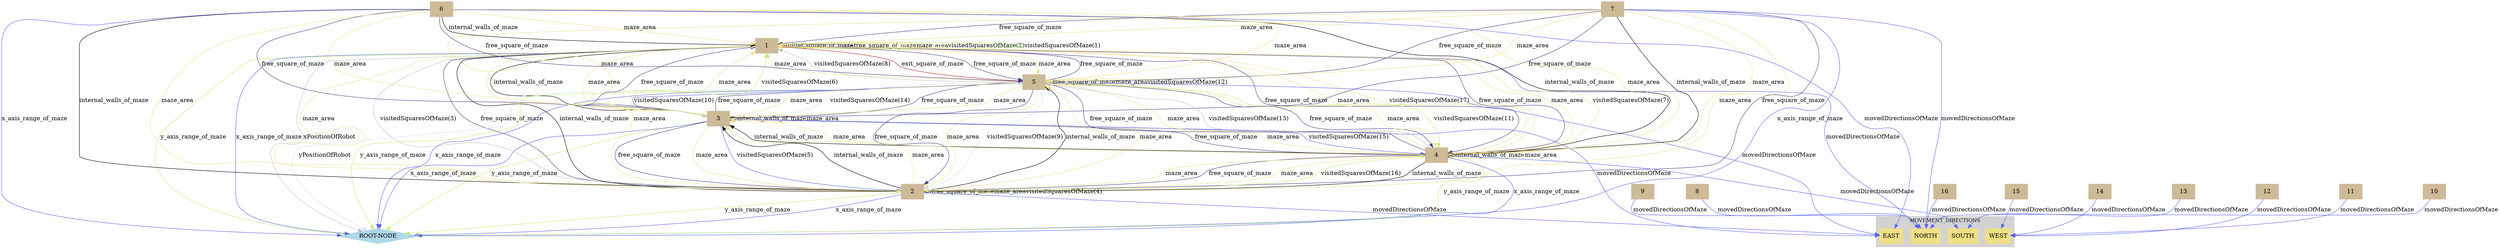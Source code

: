 digraph state {
 graph [fontsize=12]
rankdir=TB;
"1" -> "5" [label = "exit_square_of_maze", color = "firebrick"];
"1" -> "1" [label = "initial_square_of_maze", color = "sienna"];
"7" -> "5" [label = "free_square_of_maze", color = "SlateBlue4"];
"7" -> "3" [label = "free_square_of_maze", color = "SlateBlue4"];
"7" -> "2" [label = "free_square_of_maze", color = "SlateBlue4"];
"7" -> "1" [label = "free_square_of_maze", color = "SlateBlue4"];
"6" -> "5" [label = "free_square_of_maze", color = "SlateBlue4"];
"6" -> "3" [label = "free_square_of_maze", color = "SlateBlue4"];
"5" -> "5" [label = "free_square_of_maze", color = "SlateBlue4"];
"5" -> "4" [label = "free_square_of_maze", color = "SlateBlue4"];
"5" -> "3" [label = "free_square_of_maze", color = "SlateBlue4"];
"5" -> "2" [label = "free_square_of_maze", color = "SlateBlue4"];
"5" -> "1" [label = "free_square_of_maze", color = "SlateBlue4"];
"4" -> "5" [label = "free_square_of_maze", color = "SlateBlue4"];
"4" -> "1" [label = "free_square_of_maze", color = "SlateBlue4"];
"3" -> "5" [label = "free_square_of_maze", color = "SlateBlue4"];
"3" -> "4" [label = "free_square_of_maze", color = "SlateBlue4"];
"3" -> "2" [label = "free_square_of_maze", color = "SlateBlue4"];
"3" -> "1" [label = "free_square_of_maze", color = "SlateBlue4"];
"2" -> "4" [label = "free_square_of_maze", color = "SlateBlue4"];
"2" -> "2" [label = "free_square_of_maze", color = "SlateBlue4"];
"1" -> "5" [label = "free_square_of_maze", color = "SlateBlue4"];
"1" -> "4" [label = "free_square_of_maze", color = "SlateBlue4"];
"1" -> "2" [label = "free_square_of_maze", color = "SlateBlue4"];
"1" -> "1" [label = "free_square_of_maze", color = "SlateBlue4"];
"7" -> "4" [label = "internal_walls_of_maze", color = "black"];
"6" -> "4" [label = "internal_walls_of_maze", color = "black"];
"6" -> "2" [label = "internal_walls_of_maze", color = "black"];
"6" -> "1" [label = "internal_walls_of_maze", color = "black"];
"4" -> "4" [label = "internal_walls_of_maze", color = "black"];
"4" -> "3" [label = "internal_walls_of_maze", color = "black"];
"4" -> "2" [label = "internal_walls_of_maze", color = "black"];
"3" -> "3" [label = "internal_walls_of_maze", color = "black"];
"2" -> "5" [label = "internal_walls_of_maze", color = "black"];
"2" -> "3" [label = "internal_walls_of_maze", color = "black"];
"2" -> "1" [label = "internal_walls_of_maze", color = "black"];
"1" -> "3" [label = "internal_walls_of_maze", color = "black"];
"7" -> "5" [label = "maze_area", color = "#efdf84"];
"7" -> "4" [label = "maze_area", color = "#efdf84"];
"7" -> "3" [label = "maze_area", color = "#efdf84"];
"7" -> "2" [label = "maze_area", color = "#efdf84"];
"7" -> "1" [label = "maze_area", color = "#efdf84"];
"6" -> "5" [label = "maze_area", color = "#efdf84"];
"6" -> "4" [label = "maze_area", color = "#efdf84"];
"6" -> "3" [label = "maze_area", color = "#efdf84"];
"6" -> "2" [label = "maze_area", color = "#efdf84"];
"6" -> "1" [label = "maze_area", color = "#efdf84"];
"5" -> "5" [label = "maze_area", color = "#efdf84"];
"5" -> "4" [label = "maze_area", color = "#efdf84"];
"5" -> "3" [label = "maze_area", color = "#efdf84"];
"5" -> "2" [label = "maze_area", color = "#efdf84"];
"5" -> "1" [label = "maze_area", color = "#efdf84"];
"4" -> "5" [label = "maze_area", color = "#efdf84"];
"4" -> "4" [label = "maze_area", color = "#efdf84"];
"4" -> "3" [label = "maze_area", color = "#efdf84"];
"4" -> "2" [label = "maze_area", color = "#efdf84"];
"4" -> "1" [label = "maze_area", color = "#efdf84"];
"3" -> "5" [label = "maze_area", color = "#efdf84"];
"3" -> "4" [label = "maze_area", color = "#efdf84"];
"3" -> "3" [label = "maze_area", color = "#efdf84"];
"3" -> "2" [label = "maze_area", color = "#efdf84"];
"3" -> "1" [label = "maze_area", color = "#efdf84"];
"2" -> "5" [label = "maze_area", color = "#efdf84"];
"2" -> "4" [label = "maze_area", color = "#efdf84"];
"2" -> "3" [label = "maze_area", color = "#efdf84"];
"2" -> "2" [label = "maze_area", color = "#efdf84"];
"2" -> "1" [label = "maze_area", color = "#efdf84"];
"1" -> "5" [label = "maze_area", color = "#efdf84"];
"1" -> "4" [label = "maze_area", color = "#efdf84"];
"1" -> "3" [label = "maze_area", color = "#efdf84"];
"1" -> "2" [label = "maze_area", color = "#efdf84"];
"1" -> "1" [label = "maze_area", color = "#efdf84"];
"5" -> "ROOT-NODE" [label = "y_axis_range_of_maze", color = "#bdef6b"];
"4" -> "ROOT-NODE" [label = "y_axis_range_of_maze", color = "#bdef6b"];
"3" -> "ROOT-NODE" [label = "y_axis_range_of_maze", color = "#bdef6b"];
"2" -> "ROOT-NODE" [label = "y_axis_range_of_maze", color = "#bdef6b"];
"1" -> "ROOT-NODE" [label = "y_axis_range_of_maze", color = "#bdef6b"];
"7" -> "ROOT-NODE" [label = "x_axis_range_of_maze", color = "#5863ee"];
"6" -> "ROOT-NODE" [label = "x_axis_range_of_maze", color = "#5863ee"];
"5" -> "ROOT-NODE" [label = "x_axis_range_of_maze", color = "#5863ee"];
"4" -> "ROOT-NODE" [label = "x_axis_range_of_maze", color = "#5863ee"];
"3" -> "ROOT-NODE" [label = "x_axis_range_of_maze", color = "#5863ee"];
"2" -> "ROOT-NODE" [label = "x_axis_range_of_maze", color = "#5863ee"];
"1" -> "ROOT-NODE" [label = "x_axis_range_of_maze", color = "#5863ee"];
"5" -> "ROOT-NODE" [label = "yPositionOfRobot", color = "LightSteelBlue1"];
"1" -> "ROOT-NODE" [label = "xPositionOfRobot", color = "gray"];
"1" -> "4" [label = "visitedSquaresOfMaze(17)", color = "#efdf84"];
"2" -> "4" [label = "visitedSquaresOfMaze(16)", color = "#bdef6b"];
"3" -> "4" [label = "visitedSquaresOfMaze(15)", color = "#5863ee"];
"3" -> "5" [label = "visitedSquaresOfMaze(14)", color = "LightSteelBlue1"];
"4" -> "5" [label = "visitedSquaresOfMaze(13)", color = "gray"];
"5" -> "5" [label = "visitedSquaresOfMaze(12)", color = "#efdf84"];
"5" -> "4" [label = "visitedSquaresOfMaze(11)", color = "#bdef6b"];
"5" -> "3" [label = "visitedSquaresOfMaze(10)", color = "#5863ee"];
"5" -> "2" [label = "visitedSquaresOfMaze(9)", color = "LightSteelBlue1"];
"5" -> "1" [label = "visitedSquaresOfMaze(8)", color = "gray"];
"4" -> "1" [label = "visitedSquaresOfMaze(7)", color = "#efdf84"];
"3" -> "1" [label = "visitedSquaresOfMaze(6)", color = "#bdef6b"];
"3" -> "2" [label = "visitedSquaresOfMaze(5)", color = "#5863ee"];
"2" -> "2" [label = "visitedSquaresOfMaze(4)", color = "LightSteelBlue1"];
"1" -> "2" [label = "visitedSquaresOfMaze(3)", color = "gray"];
"1" -> "1" [label = "visitedSquaresOfMaze(2)", color = "#efdf84"];
"1" -> "1" [label = "visitedSquaresOfMaze(1)", color = "#bdef6b"];
"16" -> "NORTH" [label = "movedDirectionsOfMaze", color = "#5863ee"];
"15" -> "WEST" [label = "movedDirectionsOfMaze", color = "#5863ee"];
"14" -> "WEST" [label = "movedDirectionsOfMaze", color = "#5863ee"];
"13" -> "SOUTH" [label = "movedDirectionsOfMaze", color = "#5863ee"];
"12" -> "WEST" [label = "movedDirectionsOfMaze", color = "#5863ee"];
"11" -> "WEST" [label = "movedDirectionsOfMaze", color = "#5863ee"];
"10" -> "NORTH" [label = "movedDirectionsOfMaze", color = "#5863ee"];
"9" -> "NORTH" [label = "movedDirectionsOfMaze", color = "#5863ee"];
"8" -> "NORTH" [label = "movedDirectionsOfMaze", color = "#5863ee"];
"7" -> "NORTH" [label = "movedDirectionsOfMaze", color = "#5863ee"];
"6" -> "EAST" [label = "movedDirectionsOfMaze", color = "#5863ee"];
"5" -> "EAST" [label = "movedDirectionsOfMaze", color = "#5863ee"];
"4" -> "SOUTH" [label = "movedDirectionsOfMaze", color = "#5863ee"];
"3" -> "EAST" [label = "movedDirectionsOfMaze", color = "#5863ee"];
"2" -> "EAST" [label = "movedDirectionsOfMaze", color = "#5863ee"];
"1" -> "NORTH" [label = "movedDirectionsOfMaze", color = "#5863ee"];
"1" [color = "wheat3", style = "filled, solid", shape = "box"]
"5" [color = "wheat3", style = "filled, solid", shape = "box"]
"7" [color = "wheat3", style = "filled, solid", shape = "box"]
"3" [color = "wheat3", style = "filled, solid", shape = "box"]
"2" [color = "wheat3", style = "filled, solid", shape = "box"]
"6" [color = "wheat3", style = "filled, solid", shape = "box"]
"4" [color = "wheat3", style = "filled, solid", shape = "box"]
"ROOT-NODE" [color = "lightblue", style = "filled, solid", shape = "diamond"]
"16" [color = "wheat3", style = "filled, solid", shape = "box"]
"NORTH" [color = "#efdf84", style = "filled, solid", shape = "box"]
"15" [color = "wheat3", style = "filled, solid", shape = "box"]
"WEST" [color = "#efdf84", style = "filled, solid", shape = "box"]
"14" [color = "wheat3", style = "filled, solid", shape = "box"]
"13" [color = "wheat3", style = "filled, solid", shape = "box"]
"SOUTH" [color = "#efdf84", style = "filled, solid", shape = "box"]
"12" [color = "wheat3", style = "filled, solid", shape = "box"]
"11" [color = "wheat3", style = "filled, solid", shape = "box"]
"10" [color = "wheat3", style = "filled, solid", shape = "box"]
"9" [color = "wheat3", style = "filled, solid", shape = "box"]
"8" [color = "wheat3", style = "filled, solid", shape = "box"]
"EAST" [color = "#efdf84", style = "filled, solid", shape = "box"]
subgraph "cluster_TOAST_NOTIFICATION" {node [style=filled,color=white]; label="TOAST_NOTIFICATION"; style=filled;color=lightgrey; }
subgraph "cluster_BOOLEAN_SET" {node [style=filled,color=white]; label="BOOLEAN_SET"; style=filled;color=lightgrey; }
subgraph "cluster_MOVEMENT_DIRECTIONS" {node [style=filled,color=white]; label="MOVEMENT_DIRECTIONS"; style=filled;color=lightgrey; NORTH; SOUTH; EAST; WEST; }
}